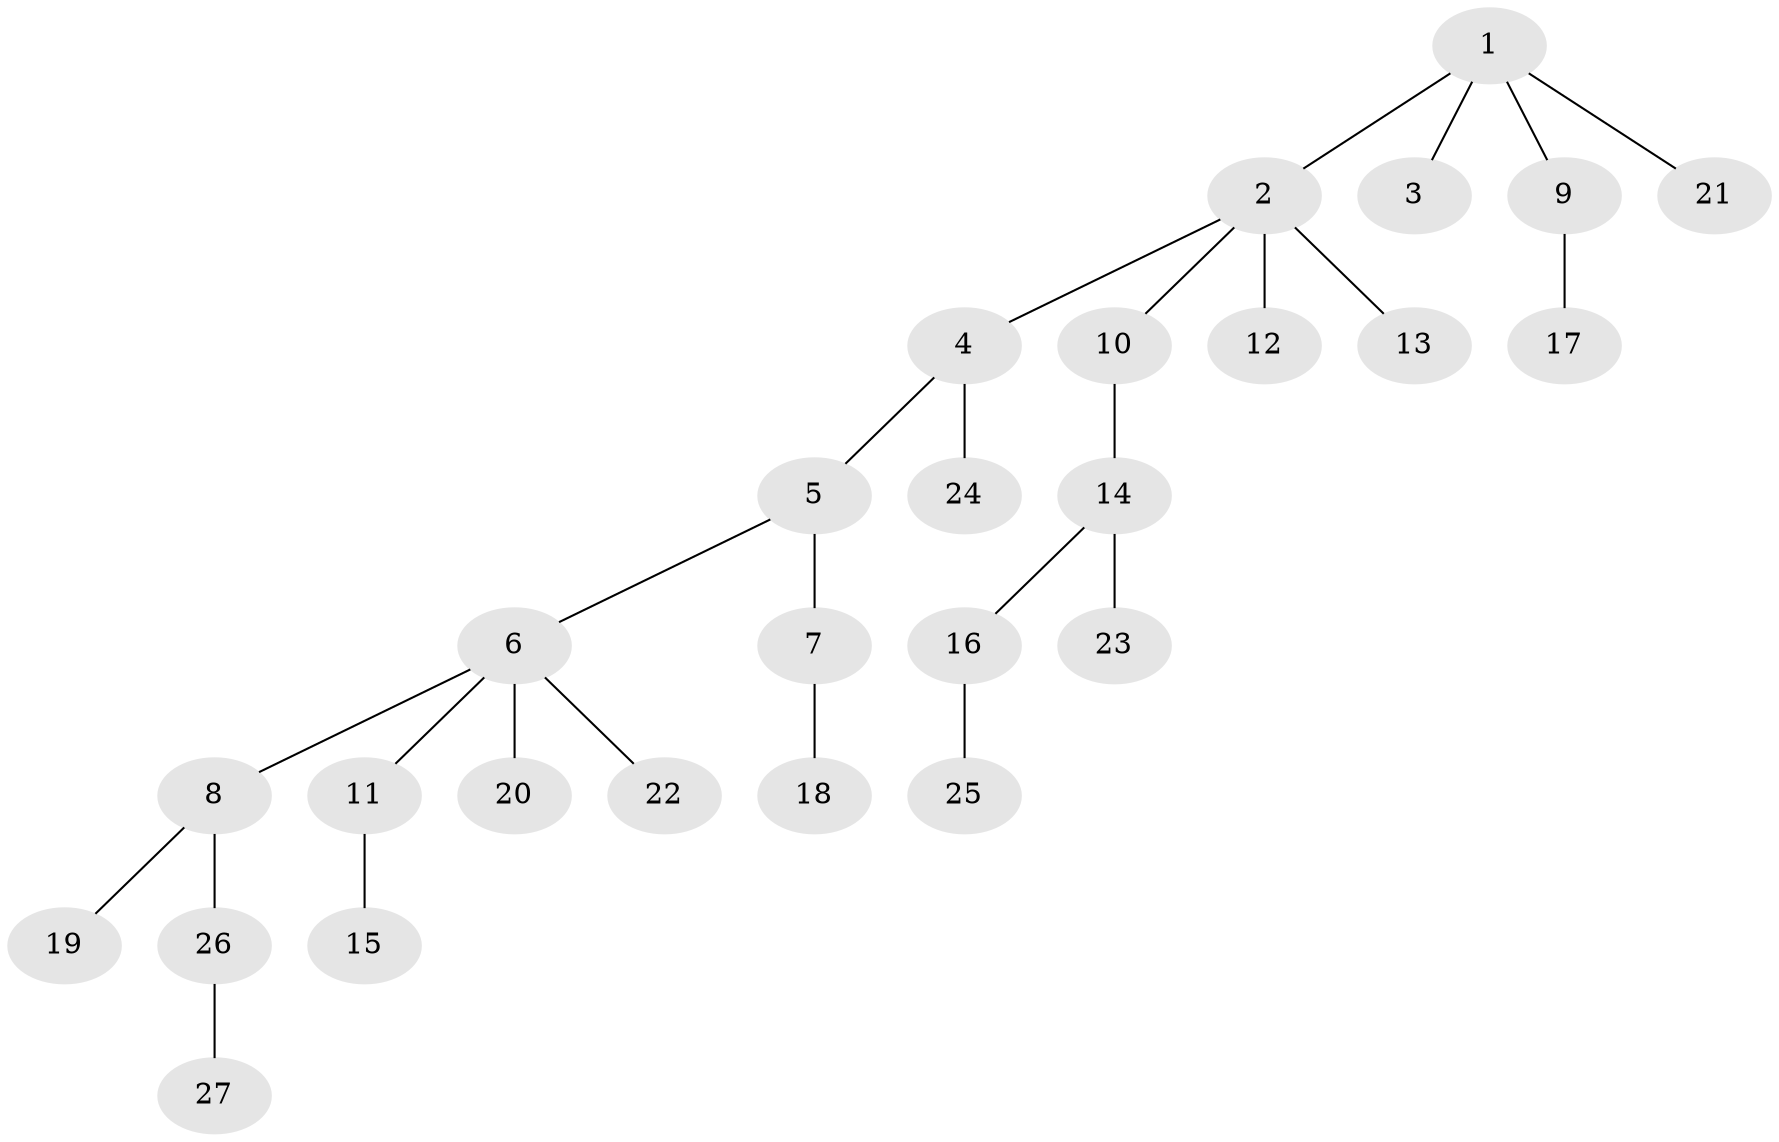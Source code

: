 // original degree distribution, {4: 0.0784313725490196, 6: 0.0392156862745098, 2: 0.2549019607843137, 5: 0.0196078431372549, 1: 0.5098039215686274, 3: 0.09803921568627451}
// Generated by graph-tools (version 1.1) at 2025/36/03/09/25 02:36:59]
// undirected, 27 vertices, 26 edges
graph export_dot {
graph [start="1"]
  node [color=gray90,style=filled];
  1;
  2;
  3;
  4;
  5;
  6;
  7;
  8;
  9;
  10;
  11;
  12;
  13;
  14;
  15;
  16;
  17;
  18;
  19;
  20;
  21;
  22;
  23;
  24;
  25;
  26;
  27;
  1 -- 2 [weight=1.0];
  1 -- 3 [weight=1.0];
  1 -- 9 [weight=1.0];
  1 -- 21 [weight=1.0];
  2 -- 4 [weight=1.0];
  2 -- 10 [weight=1.0];
  2 -- 12 [weight=1.0];
  2 -- 13 [weight=1.0];
  4 -- 5 [weight=1.0];
  4 -- 24 [weight=1.0];
  5 -- 6 [weight=1.0];
  5 -- 7 [weight=2.0];
  6 -- 8 [weight=1.0];
  6 -- 11 [weight=1.0];
  6 -- 20 [weight=1.0];
  6 -- 22 [weight=1.0];
  7 -- 18 [weight=1.0];
  8 -- 19 [weight=1.0];
  8 -- 26 [weight=1.0];
  9 -- 17 [weight=2.0];
  10 -- 14 [weight=1.0];
  11 -- 15 [weight=1.0];
  14 -- 16 [weight=1.0];
  14 -- 23 [weight=2.0];
  16 -- 25 [weight=1.0];
  26 -- 27 [weight=1.0];
}
